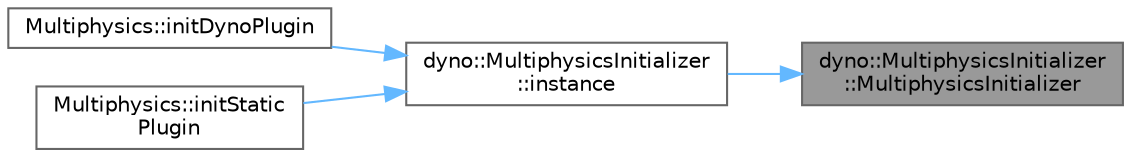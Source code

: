 digraph "dyno::MultiphysicsInitializer::MultiphysicsInitializer"
{
 // LATEX_PDF_SIZE
  bgcolor="transparent";
  edge [fontname=Helvetica,fontsize=10,labelfontname=Helvetica,labelfontsize=10];
  node [fontname=Helvetica,fontsize=10,shape=box,height=0.2,width=0.4];
  rankdir="RL";
  Node1 [id="Node000001",label="dyno::MultiphysicsInitializer\l::MultiphysicsInitializer",height=0.2,width=0.4,color="gray40", fillcolor="grey60", style="filled", fontcolor="black",tooltip=" "];
  Node1 -> Node2 [id="edge1_Node000001_Node000002",dir="back",color="steelblue1",style="solid",tooltip=" "];
  Node2 [id="Node000002",label="dyno::MultiphysicsInitializer\l::instance",height=0.2,width=0.4,color="grey40", fillcolor="white", style="filled",URL="$classdyno_1_1_multiphysics_initializer.html#a143a6d58de118f8fef6fa1994d2edda6",tooltip=" "];
  Node2 -> Node3 [id="edge2_Node000002_Node000003",dir="back",color="steelblue1",style="solid",tooltip=" "];
  Node3 [id="Node000003",label="Multiphysics::initDynoPlugin",height=0.2,width=0.4,color="grey40", fillcolor="white", style="filled",URL="$namespace_multiphysics.html#a46064960ef2679a602f61ed25a657437",tooltip=" "];
  Node2 -> Node4 [id="edge3_Node000002_Node000004",dir="back",color="steelblue1",style="solid",tooltip=" "];
  Node4 [id="Node000004",label="Multiphysics::initStatic\lPlugin",height=0.2,width=0.4,color="grey40", fillcolor="white", style="filled",URL="$namespace_multiphysics.html#a4b998e6b2a52d129d15643e946c6854a",tooltip=" "];
}
